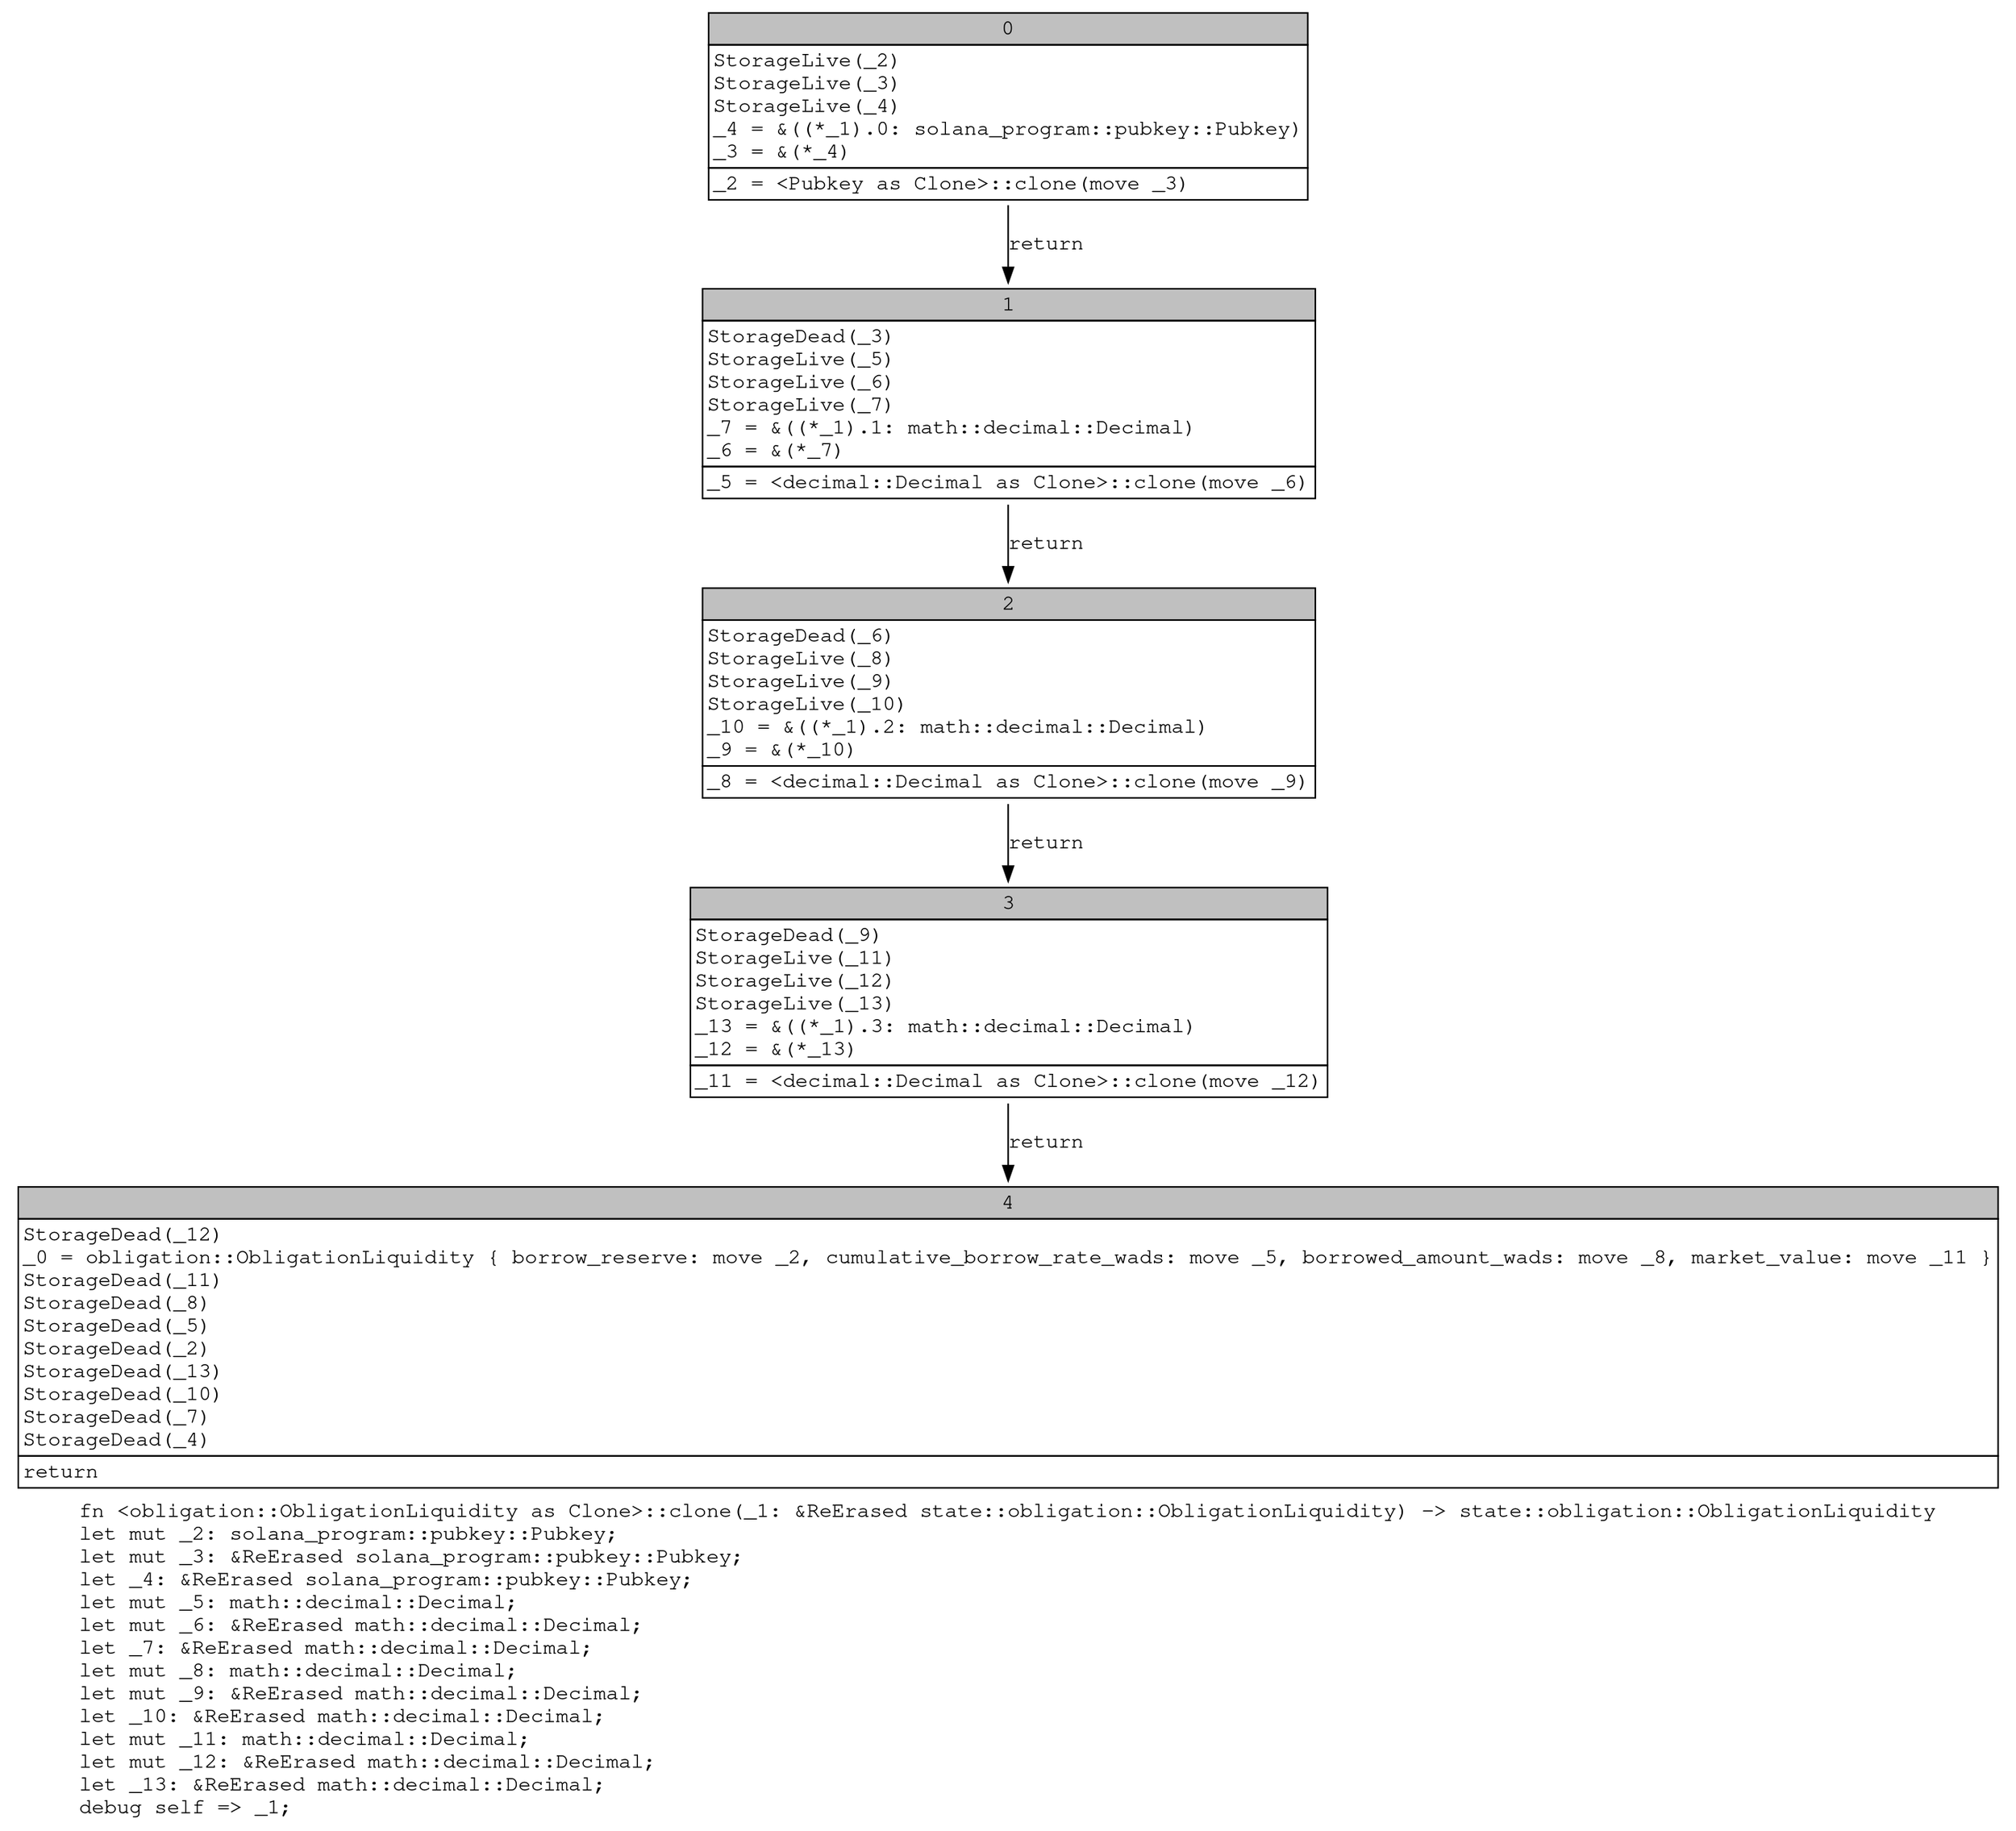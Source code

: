 digraph Mir_0_2019 {
    graph [fontname="Courier, monospace"];
    node [fontname="Courier, monospace"];
    edge [fontname="Courier, monospace"];
    label=<fn &lt;obligation::ObligationLiquidity as Clone&gt;::clone(_1: &amp;ReErased state::obligation::ObligationLiquidity) -&gt; state::obligation::ObligationLiquidity<br align="left"/>let mut _2: solana_program::pubkey::Pubkey;<br align="left"/>let mut _3: &amp;ReErased solana_program::pubkey::Pubkey;<br align="left"/>let _4: &amp;ReErased solana_program::pubkey::Pubkey;<br align="left"/>let mut _5: math::decimal::Decimal;<br align="left"/>let mut _6: &amp;ReErased math::decimal::Decimal;<br align="left"/>let _7: &amp;ReErased math::decimal::Decimal;<br align="left"/>let mut _8: math::decimal::Decimal;<br align="left"/>let mut _9: &amp;ReErased math::decimal::Decimal;<br align="left"/>let _10: &amp;ReErased math::decimal::Decimal;<br align="left"/>let mut _11: math::decimal::Decimal;<br align="left"/>let mut _12: &amp;ReErased math::decimal::Decimal;<br align="left"/>let _13: &amp;ReErased math::decimal::Decimal;<br align="left"/>debug self =&gt; _1;<br align="left"/>>;
    bb0__0_2019 [shape="none", label=<<table border="0" cellborder="1" cellspacing="0"><tr><td bgcolor="gray" align="center" colspan="1">0</td></tr><tr><td align="left" balign="left">StorageLive(_2)<br/>StorageLive(_3)<br/>StorageLive(_4)<br/>_4 = &amp;((*_1).0: solana_program::pubkey::Pubkey)<br/>_3 = &amp;(*_4)<br/></td></tr><tr><td align="left">_2 = &lt;Pubkey as Clone&gt;::clone(move _3)</td></tr></table>>];
    bb1__0_2019 [shape="none", label=<<table border="0" cellborder="1" cellspacing="0"><tr><td bgcolor="gray" align="center" colspan="1">1</td></tr><tr><td align="left" balign="left">StorageDead(_3)<br/>StorageLive(_5)<br/>StorageLive(_6)<br/>StorageLive(_7)<br/>_7 = &amp;((*_1).1: math::decimal::Decimal)<br/>_6 = &amp;(*_7)<br/></td></tr><tr><td align="left">_5 = &lt;decimal::Decimal as Clone&gt;::clone(move _6)</td></tr></table>>];
    bb2__0_2019 [shape="none", label=<<table border="0" cellborder="1" cellspacing="0"><tr><td bgcolor="gray" align="center" colspan="1">2</td></tr><tr><td align="left" balign="left">StorageDead(_6)<br/>StorageLive(_8)<br/>StorageLive(_9)<br/>StorageLive(_10)<br/>_10 = &amp;((*_1).2: math::decimal::Decimal)<br/>_9 = &amp;(*_10)<br/></td></tr><tr><td align="left">_8 = &lt;decimal::Decimal as Clone&gt;::clone(move _9)</td></tr></table>>];
    bb3__0_2019 [shape="none", label=<<table border="0" cellborder="1" cellspacing="0"><tr><td bgcolor="gray" align="center" colspan="1">3</td></tr><tr><td align="left" balign="left">StorageDead(_9)<br/>StorageLive(_11)<br/>StorageLive(_12)<br/>StorageLive(_13)<br/>_13 = &amp;((*_1).3: math::decimal::Decimal)<br/>_12 = &amp;(*_13)<br/></td></tr><tr><td align="left">_11 = &lt;decimal::Decimal as Clone&gt;::clone(move _12)</td></tr></table>>];
    bb4__0_2019 [shape="none", label=<<table border="0" cellborder="1" cellspacing="0"><tr><td bgcolor="gray" align="center" colspan="1">4</td></tr><tr><td align="left" balign="left">StorageDead(_12)<br/>_0 = obligation::ObligationLiquidity { borrow_reserve: move _2, cumulative_borrow_rate_wads: move _5, borrowed_amount_wads: move _8, market_value: move _11 }<br/>StorageDead(_11)<br/>StorageDead(_8)<br/>StorageDead(_5)<br/>StorageDead(_2)<br/>StorageDead(_13)<br/>StorageDead(_10)<br/>StorageDead(_7)<br/>StorageDead(_4)<br/></td></tr><tr><td align="left">return</td></tr></table>>];
    bb0__0_2019 -> bb1__0_2019 [label="return"];
    bb1__0_2019 -> bb2__0_2019 [label="return"];
    bb2__0_2019 -> bb3__0_2019 [label="return"];
    bb3__0_2019 -> bb4__0_2019 [label="return"];
}
